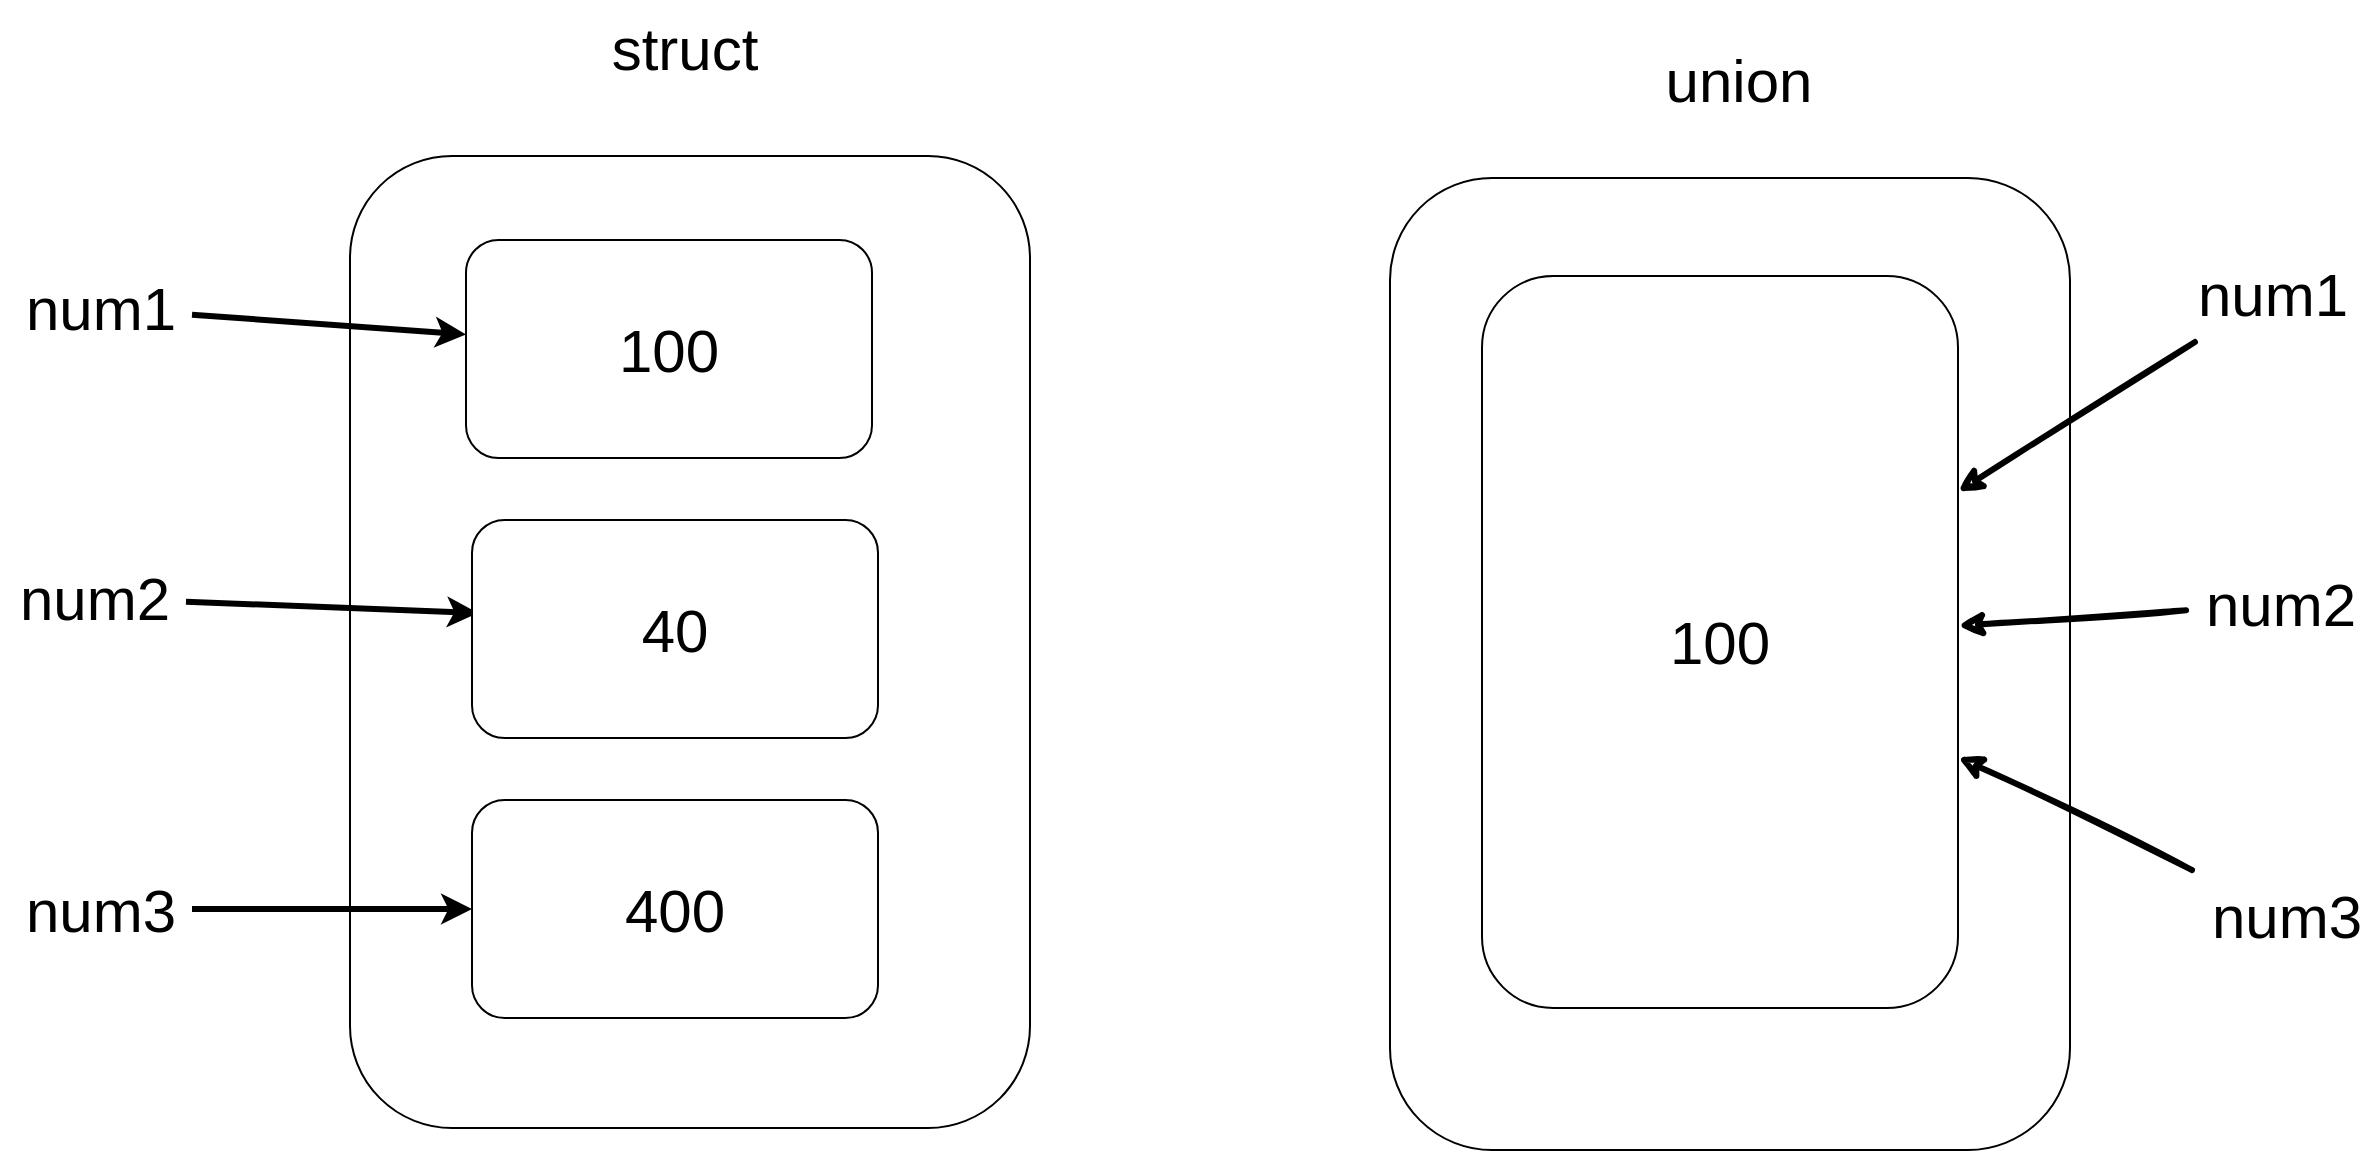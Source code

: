 <mxfile>
    <diagram id="lYxwmzsgjJexhKxpm00B" name="Page-1">
        <mxGraphModel dx="909" dy="711" grid="0" gridSize="10" guides="1" tooltips="1" connect="1" arrows="1" fold="1" page="0" pageScale="1" pageWidth="1100" pageHeight="850" math="0" shadow="0">
            <root>
                <mxCell id="0"/>
                <mxCell id="1" parent="0"/>
                <mxCell id="456" value="" style="rounded=1;whiteSpace=wrap;html=1;" vertex="1" parent="1">
                    <mxGeometry x="582" y="451" width="340" height="486" as="geometry"/>
                </mxCell>
                <mxCell id="457" value="&lt;font style=&quot;font-size: 30px;&quot;&gt;100&lt;/font&gt;" style="rounded=1;whiteSpace=wrap;html=1;" vertex="1" parent="1">
                    <mxGeometry x="640" y="493" width="203" height="109" as="geometry"/>
                </mxCell>
                <mxCell id="460" value="" style="rounded=1;whiteSpace=wrap;html=1;" vertex="1" parent="1">
                    <mxGeometry x="1102" y="462" width="340" height="486" as="geometry"/>
                </mxCell>
                <mxCell id="461" value="&lt;font style=&quot;font-size: 30px;&quot;&gt;struct&lt;/font&gt;" style="text;html=1;align=center;verticalAlign=middle;resizable=0;points=[];autosize=1;strokeColor=none;fillColor=none;" vertex="1" parent="1">
                    <mxGeometry x="703" y="373" width="91" height="48" as="geometry"/>
                </mxCell>
                <mxCell id="462" value="&lt;font style=&quot;font-size: 30px;&quot;&gt;union&lt;/font&gt;" style="text;html=1;align=center;verticalAlign=middle;resizable=0;points=[];autosize=1;strokeColor=none;fillColor=none;" vertex="1" parent="1">
                    <mxGeometry x="1230" y="389" width="91" height="48" as="geometry"/>
                </mxCell>
                <mxCell id="468" style="edgeStyle=none;html=1;strokeWidth=3;fontSize=30;" edge="1" parent="1" source="463" target="457">
                    <mxGeometry relative="1" as="geometry"/>
                </mxCell>
                <mxCell id="463" value="&lt;font style=&quot;font-size: 30px;&quot;&gt;num1&lt;/font&gt;" style="text;html=1;align=center;verticalAlign=middle;resizable=0;points=[];autosize=1;strokeColor=none;fillColor=none;" vertex="1" parent="1">
                    <mxGeometry x="410" y="503" width="93" height="48" as="geometry"/>
                </mxCell>
                <mxCell id="467" style="edgeStyle=none;html=1;strokeWidth=3;fontSize=30;" edge="1" parent="1" source="464">
                    <mxGeometry relative="1" as="geometry">
                        <mxPoint x="646" y="679.53" as="targetPoint"/>
                    </mxGeometry>
                </mxCell>
                <mxCell id="464" value="&lt;font style=&quot;font-size: 30px;&quot;&gt;num2&lt;/font&gt;" style="text;html=1;align=center;verticalAlign=middle;resizable=0;points=[];autosize=1;strokeColor=none;fillColor=none;" vertex="1" parent="1">
                    <mxGeometry x="407" y="648" width="93" height="48" as="geometry"/>
                </mxCell>
                <mxCell id="466" style="edgeStyle=none;html=1;fontSize=30;strokeWidth=3;" edge="1" parent="1" source="465">
                    <mxGeometry relative="1" as="geometry">
                        <mxPoint x="643" y="827.5" as="targetPoint"/>
                    </mxGeometry>
                </mxCell>
                <mxCell id="465" value="&lt;font style=&quot;font-size: 30px;&quot;&gt;num3&lt;/font&gt;" style="text;html=1;align=center;verticalAlign=middle;resizable=0;points=[];autosize=1;strokeColor=none;fillColor=none;" vertex="1" parent="1">
                    <mxGeometry x="410" y="803.5" width="93" height="48" as="geometry"/>
                </mxCell>
                <mxCell id="470" value="100" style="rounded=1;whiteSpace=wrap;html=1;fontSize=30;" vertex="1" parent="1">
                    <mxGeometry x="1148" y="511" width="238" height="366" as="geometry"/>
                </mxCell>
                <mxCell id="474" style="edgeStyle=none;sketch=1;html=1;strokeWidth=3;fontSize=30;" edge="1" parent="1" source="471" target="470">
                    <mxGeometry relative="1" as="geometry"/>
                </mxCell>
                <mxCell id="471" value="&lt;font style=&quot;font-size: 30px;&quot;&gt;num1&lt;/font&gt;" style="text;html=1;align=center;verticalAlign=middle;resizable=0;points=[];autosize=1;strokeColor=none;fillColor=none;" vertex="1" parent="1">
                    <mxGeometry x="1496" y="496" width="93" height="48" as="geometry"/>
                </mxCell>
                <mxCell id="475" style="edgeStyle=none;sketch=1;html=1;strokeWidth=3;fontSize=30;" edge="1" parent="1" source="472" target="470">
                    <mxGeometry relative="1" as="geometry"/>
                </mxCell>
                <mxCell id="472" value="&lt;font style=&quot;font-size: 30px;&quot;&gt;num2&lt;/font&gt;" style="text;html=1;align=center;verticalAlign=middle;resizable=0;points=[];autosize=1;strokeColor=none;fillColor=none;" vertex="1" parent="1">
                    <mxGeometry x="1500" y="651" width="93" height="48" as="geometry"/>
                </mxCell>
                <mxCell id="476" style="edgeStyle=none;sketch=1;html=1;strokeWidth=3;fontSize=30;" edge="1" parent="1" source="473" target="470">
                    <mxGeometry relative="1" as="geometry"/>
                </mxCell>
                <mxCell id="473" value="&lt;font style=&quot;font-size: 30px;&quot;&gt;num3&lt;/font&gt;" style="text;html=1;align=center;verticalAlign=middle;resizable=0;points=[];autosize=1;strokeColor=none;fillColor=none;" vertex="1" parent="1">
                    <mxGeometry x="1503" y="806.5" width="93" height="48" as="geometry"/>
                </mxCell>
                <mxCell id="477" value="&lt;font style=&quot;font-size: 30px;&quot;&gt;40&lt;/font&gt;" style="rounded=1;whiteSpace=wrap;html=1;" vertex="1" parent="1">
                    <mxGeometry x="643" y="633" width="203" height="109" as="geometry"/>
                </mxCell>
                <mxCell id="478" value="&lt;font style=&quot;font-size: 30px;&quot;&gt;400&lt;/font&gt;" style="rounded=1;whiteSpace=wrap;html=1;" vertex="1" parent="1">
                    <mxGeometry x="643" y="773" width="203" height="109" as="geometry"/>
                </mxCell>
            </root>
        </mxGraphModel>
    </diagram>
</mxfile>